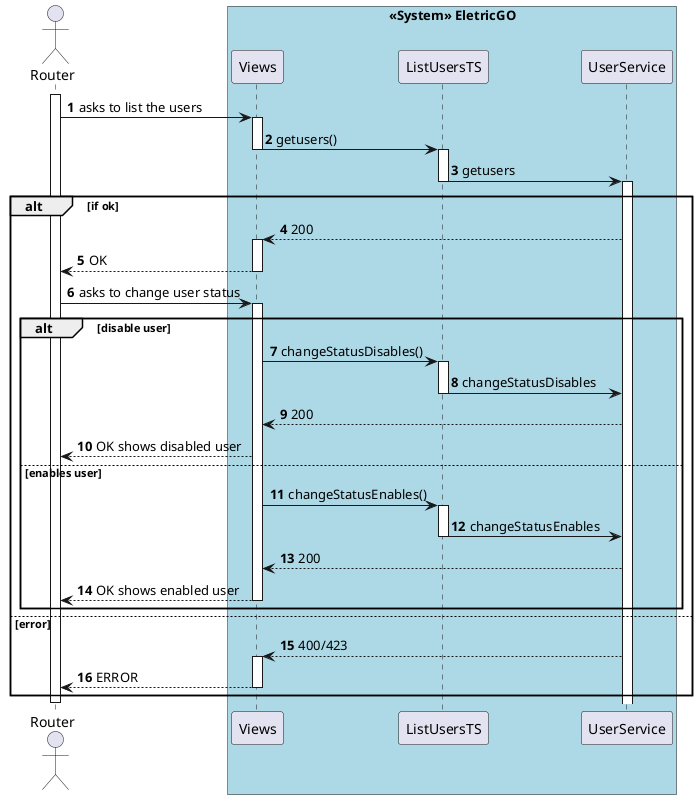 @startuml Sequence Diagram
autonumber

actor Router as LM

activate LM
box "<<System>> EletricGO" #LightBlue
'participant "<<System>> EletricGO" as E
participant "Views" as Views
participant "ListUsersTS" as ctr
participant "UserService" as serv
end box




            LM -> Views: asks to list the users
            activate Views
            Views -> ctr: getusers()
            deactivate Views
            activate ctr

    ctr -> serv: getusers
    deactivate ctr
    activate serv
   
 

    alt if ok
    

    serv --> Views: 200
     
    activate Views
    LM <-- Views: OK
    deactivate Views

     LM -> Views: asks to change user status
            activate Views

                        alt disable user

            Views -> ctr: changeStatusDisables()
            activate ctr

    ctr -> serv: changeStatusDisables
    deactivate ctr
    serv --> Views: 200
     
    LM <-- Views: OK shows disabled user


               else enables user

  Views -> ctr: changeStatusEnables()
            activate ctr

    ctr -> serv: changeStatusEnables
    deactivate ctr
    serv --> Views: 200
     
    LM <-- Views: OK shows enabled user
    deactivate Views

end alt
    else error
    Views <-- serv: 400/423
    deactivate ctr
    activate Views

    LM <-- Views: ERROR
    deactivate Views

                end alt
               


                deactivate LM

                @enduml